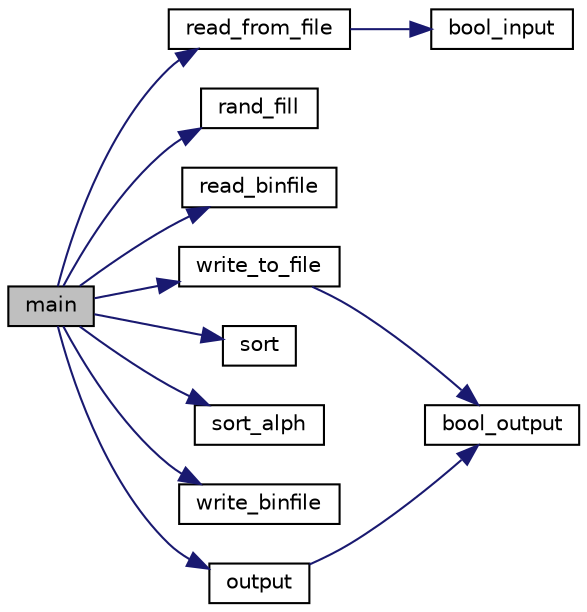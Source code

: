 digraph "main"
{
 // LATEX_PDF_SIZE
  edge [fontname="Helvetica",fontsize="10",labelfontname="Helvetica",labelfontsize="10"];
  node [fontname="Helvetica",fontsize="10",shape=record];
  rankdir="LR";
  Node1 [label="main",height=0.2,width=0.4,color="black", fillcolor="grey75", style="filled", fontcolor="black",tooltip="Головна функція."];
  Node1 -> Node2 [color="midnightblue",fontsize="10",style="solid",fontname="Helvetica"];
  Node2 [label="output",height=0.2,width=0.4,color="black", fillcolor="white", style="filled",URL="$lib_8c.html#a3c48953002320e3a0955ab1f37e5d36a",tooltip="@function output -виведення структури до терміналу"];
  Node2 -> Node3 [color="midnightblue",fontsize="10",style="solid",fontname="Helvetica"];
  Node3 [label="bool_output",height=0.2,width=0.4,color="black", fillcolor="white", style="filled",URL="$lib_8c.html#a2ca86515f5e41efe6dd2b0f7f4608abd",tooltip=" "];
  Node1 -> Node4 [color="midnightblue",fontsize="10",style="solid",fontname="Helvetica"];
  Node4 [label="rand_fill",height=0.2,width=0.4,color="black", fillcolor="white", style="filled",URL="$lib_8c.html#a0a22dbcbd963a0985f5bd01c94e6141b",tooltip="@function rand_fill - заповнення декулькох полів рандомними числами"];
  Node1 -> Node5 [color="midnightblue",fontsize="10",style="solid",fontname="Helvetica"];
  Node5 [label="read_binfile",height=0.2,width=0.4,color="black", fillcolor="white", style="filled",URL="$lib_8c.html#a0b594326ae4fe130c22e497fc6ced31c",tooltip="@function read_binfile -читання з бінарного файлу"];
  Node1 -> Node6 [color="midnightblue",fontsize="10",style="solid",fontname="Helvetica"];
  Node6 [label="read_from_file",height=0.2,width=0.4,color="black", fillcolor="white", style="filled",URL="$lib_8c.html#a5aacaba4fbea6f9b18825da94329de19",tooltip=" "];
  Node6 -> Node7 [color="midnightblue",fontsize="10",style="solid",fontname="Helvetica"];
  Node7 [label="bool_input",height=0.2,width=0.4,color="black", fillcolor="white", style="filled",URL="$lib_8c.html#a032d4aa0f29be27cd1f65de1d39d452c",tooltip=" "];
  Node1 -> Node8 [color="midnightblue",fontsize="10",style="solid",fontname="Helvetica"];
  Node8 [label="sort",height=0.2,width=0.4,color="black", fillcolor="white", style="filled",URL="$lib_8c.html#aab32294799d539fbe855dd14ebd2095f",tooltip="@function sort - сортування за зростанням Суми"];
  Node1 -> Node9 [color="midnightblue",fontsize="10",style="solid",fontname="Helvetica"];
  Node9 [label="sort_alph",height=0.2,width=0.4,color="black", fillcolor="white", style="filled",URL="$lib_8c.html#a051c23acc1e68ce781d678c533dc5418",tooltip="@function sort_alph -сортування за алфавітом"];
  Node1 -> Node10 [color="midnightblue",fontsize="10",style="solid",fontname="Helvetica"];
  Node10 [label="write_binfile",height=0.2,width=0.4,color="black", fillcolor="white", style="filled",URL="$lib_8c.html#a4a89b05a9fd345d52ff5e4b1891e7c65",tooltip="@function write_binfile -запис до бінарного файлу"];
  Node1 -> Node11 [color="midnightblue",fontsize="10",style="solid",fontname="Helvetica"];
  Node11 [label="write_to_file",height=0.2,width=0.4,color="black", fillcolor="white", style="filled",URL="$lib_8c.html#a73de3c5b120935aad4d47ad819484c25",tooltip="@function write_from_file -запис структури до файлу"];
  Node11 -> Node3 [color="midnightblue",fontsize="10",style="solid",fontname="Helvetica"];
}
